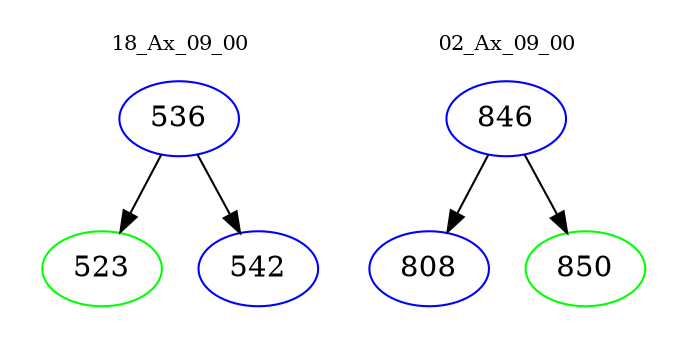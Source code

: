 digraph{
subgraph cluster_0 {
color = white
label = "18_Ax_09_00";
fontsize=10;
T0_536 [label="536", color="blue"]
T0_536 -> T0_523 [color="black"]
T0_523 [label="523", color="green"]
T0_536 -> T0_542 [color="black"]
T0_542 [label="542", color="blue"]
}
subgraph cluster_1 {
color = white
label = "02_Ax_09_00";
fontsize=10;
T1_846 [label="846", color="blue"]
T1_846 -> T1_808 [color="black"]
T1_808 [label="808", color="blue"]
T1_846 -> T1_850 [color="black"]
T1_850 [label="850", color="green"]
}
}
